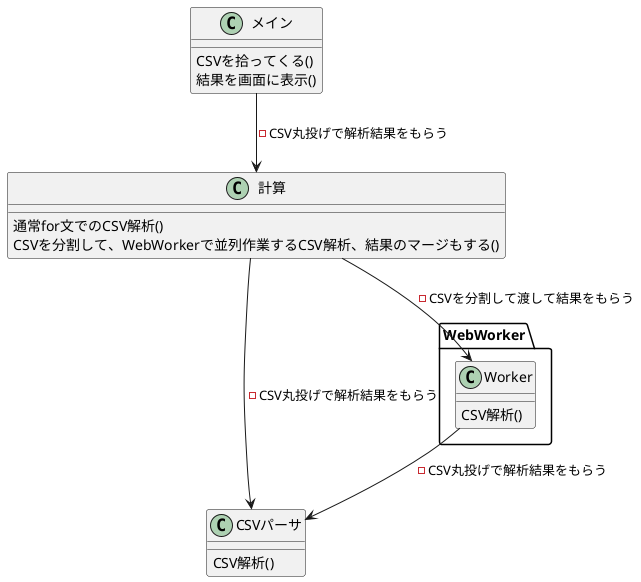 @startuml first_class_figure
class メイン {
    CSVを拾ってくる()
    結果を画面に表示()
}
class CSVパーサ {
    CSV解析()
}
class 計算 {
    通常for文でのCSV解析()
    CSVを分割して、WebWorkerで並列作業するCSV解析、結果のマージもする()
}
package WebWorker {
    class Worker {
        CSV解析()
    }
}
メイン --> 計算 : - CSV丸投げで解析結果をもらう
計算 --> CSVパーサ : - CSV丸投げで解析結果をもらう
計算 --> Worker : - CSVを分割して渡して結果をもらう
Worker --> CSVパーサ : - CSV丸投げで解析結果をもらう
@enduml
